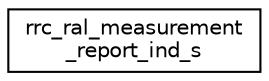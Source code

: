 digraph "Graphical Class Hierarchy"
{
 // LATEX_PDF_SIZE
  edge [fontname="Helvetica",fontsize="10",labelfontname="Helvetica",labelfontsize="10"];
  node [fontname="Helvetica",fontsize="10",shape=record];
  rankdir="LR";
  Node0 [label="rrc_ral_measurement\l_report_ind_s",height=0.2,width=0.4,color="black", fillcolor="white", style="filled",URL="$structrrc__ral__measurement__report__ind__s.html",tooltip=" "];
}
